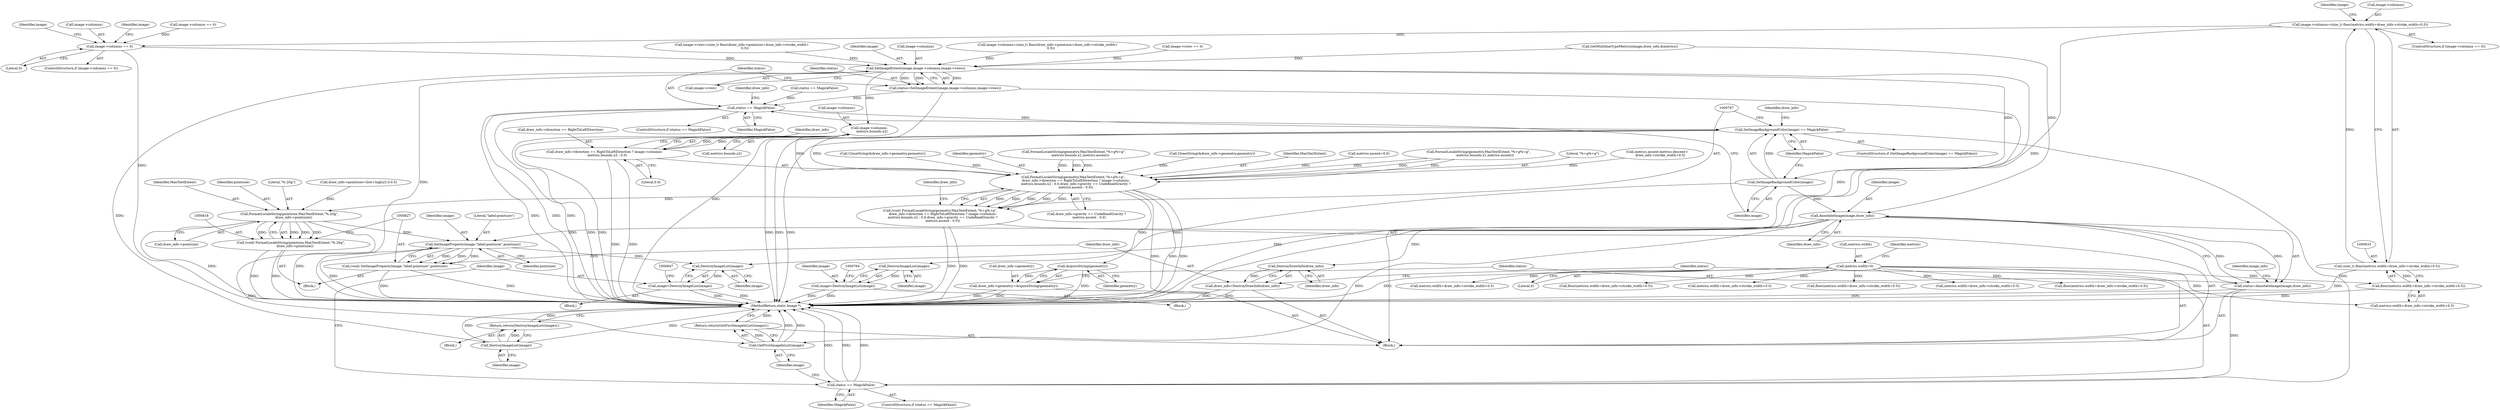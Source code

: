 digraph "0_ImageMagick_aeff00de228bc5a158c2a975ab47845d8a1db456_0@pointer" {
"1000628" [label="(Call,image->columns=(size_t) floor(metrics.width+draw_info->stroke_width+0.5))"];
"1000632" [label="(Call,(size_t) floor(metrics.width+draw_info->stroke_width+0.5))"];
"1000634" [label="(Call,floor(metrics.width+draw_info->stroke_width+0.5))"];
"1000200" [label="(Call,metrics.width=0)"];
"1000645" [label="(Call,image->columns == 0)"];
"1000716" [label="(Call,SetImageExtent(image,image->columns,image->rows))"];
"1000714" [label="(Call,status=SetImageExtent(image,image->columns,image->rows))"];
"1000725" [label="(Call,status == MagickFalse)"];
"1000743" [label="(Call,SetImageBackgroundColor(image) == MagickFalse)"];
"1000837" [label="(Call,status == MagickFalse)"];
"1000740" [label="(Call,DestroyImageList(image))"];
"1000739" [label="(Return,return(DestroyImageList(image));)"];
"1000744" [label="(Call,SetImageBackgroundColor(image))"];
"1000760" [label="(Call,DestroyImageList(image))"];
"1000758" [label="(Call,image=DestroyImageList(image))"];
"1000806" [label="(Call,AnnotateImage(image,draw_info))"];
"1000804" [label="(Call,status=AnnotateImage(image,draw_info))"];
"1000828" [label="(Call,SetImageProperty(image,\"label:pointsize\",pointsize))"];
"1000826" [label="(Call,(void) SetImageProperty(image,\"label:pointsize\",pointsize))"];
"1000843" [label="(Call,DestroyImageList(image))"];
"1000841" [label="(Call,image=DestroyImageList(image))"];
"1000850" [label="(Call,GetFirstImageInList(image))"];
"1000849" [label="(Return,return(GetFirstImageInList(image));)"];
"1000834" [label="(Call,DestroyDrawInfo(draw_info))"];
"1000832" [label="(Call,draw_info=DestroyDrawInfo(draw_info))"];
"1000778" [label="(Call,image->columns-\n     metrics.bounds.x2)"];
"1000768" [label="(Call,FormatLocaleString(geometry,MaxTextExtent,\"%+g%+g\",\n     draw_info->direction == RightToLeftDirection ? image->columns-\n     metrics.bounds.x2 : 0.0,draw_info->gravity == UndefinedGravity ?\n     metrics.ascent : 0.0))"];
"1000766" [label="(Call,(void) FormatLocaleString(geometry,MaxTextExtent,\"%+g%+g\",\n     draw_info->direction == RightToLeftDirection ? image->columns-\n     metrics.bounds.x2 : 0.0,draw_info->gravity == UndefinedGravity ?\n     metrics.ascent : 0.0))"];
"1000802" [label="(Call,AcquireString(geometry))"];
"1000798" [label="(Call,draw_info->geometry=AcquireString(geometry))"];
"1000819" [label="(Call,FormatLocaleString(pointsize,MaxTextExtent,\"%.20g\",\n        draw_info->pointsize))"];
"1000817" [label="(Call,(void) FormatLocaleString(pointsize,MaxTextExtent,\"%.20g\",\n        draw_info->pointsize))"];
"1000772" [label="(Call,draw_info->direction == RightToLeftDirection ? image->columns-\n     metrics.bounds.x2 : 0.0)"];
"1000714" [label="(Call,status=SetImageExtent(image,image->columns,image->rows))"];
"1000759" [label="(Identifier,image)"];
"1000693" [label="(Call,image->rows == 0)"];
"1000632" [label="(Call,(size_t) floor(metrics.width+draw_info->stroke_width+0.5))"];
"1000841" [label="(Call,image=DestroyImageList(image))"];
"1000478" [label="(Call,metrics.width+draw_info->stroke_width+0.5)"];
"1000839" [label="(Identifier,MagickFalse)"];
"1000740" [label="(Call,DestroyImageList(image))"];
"1000745" [label="(Identifier,image)"];
"1000768" [label="(Call,FormatLocaleString(geometry,MaxTextExtent,\"%+g%+g\",\n     draw_info->direction == RightToLeftDirection ? image->columns-\n     metrics.bounds.x2 : 0.0,draw_info->gravity == UndefinedGravity ?\n     metrics.ascent : 0.0))"];
"1000805" [label="(Identifier,status)"];
"1000594" [label="(Call,GetMultilineTypeMetrics(image,draw_info,&metrics))"];
"1000821" [label="(Identifier,MaxTextExtent)"];
"1000749" [label="(Identifier,draw_info)"];
"1000812" [label="(Identifier,image_info)"];
"1000766" [label="(Call,(void) FormatLocaleString(geometry,MaxTextExtent,\"%+g%+g\",\n     draw_info->direction == RightToLeftDirection ? image->columns-\n     metrics.bounds.x2 : 0.0,draw_info->gravity == UndefinedGravity ?\n     metrics.ascent : 0.0))"];
"1000477" [label="(Call,floor(metrics.width+draw_info->stroke_width+0.5))"];
"1000201" [label="(Call,metrics.width)"];
"1000727" [label="(Identifier,MagickFalse)"];
"1000726" [label="(Identifier,status)"];
"1000746" [label="(Identifier,MagickFalse)"];
"1000817" [label="(Call,(void) FormatLocaleString(pointsize,MaxTextExtent,\"%.20g\",\n        draw_info->pointsize))"];
"1000628" [label="(Call,image->columns=(size_t) floor(metrics.width+draw_info->stroke_width+0.5))"];
"1000652" [label="(Identifier,image)"];
"1000791" [label="(Identifier,draw_info)"];
"1000106" [label="(Block,)"];
"1000829" [label="(Identifier,image)"];
"1000646" [label="(Call,image->columns)"];
"1000773" [label="(Call,draw_info->direction == RightToLeftDirection)"];
"1000831" [label="(Identifier,pointsize)"];
"1000716" [label="(Call,SetImageExtent(image,image->columns,image->rows))"];
"1000802" [label="(Call,AcquireString(geometry))"];
"1000840" [label="(Block,)"];
"1000730" [label="(Identifier,draw_info)"];
"1000815" [label="(Block,)"];
"1000771" [label="(Literal,\"%+g%+g\")"];
"1000851" [label="(Identifier,image)"];
"1000338" [label="(Call,metrics.width+draw_info->stroke_width+0.5)"];
"1000787" [label="(Literal,0.0)"];
"1000635" [label="(Call,metrics.width+draw_info->stroke_width+0.5)"];
"1000820" [label="(Identifier,pointsize)"];
"1000758" [label="(Call,image=DestroyImageList(image))"];
"1000634" [label="(Call,floor(metrics.width+draw_info->stroke_width+0.5))"];
"1000460" [label="(Call,CloneString(&draw_info->geometry,geometry))"];
"1000742" [label="(ControlStructure,if (SetImageBackgroundColor(image) == MagickFalse))"];
"1000823" [label="(Call,draw_info->pointsize)"];
"1000698" [label="(Call,image->rows=(size_t) floor(draw_info->pointsize+draw_info->stroke_width+\n      0.5))"];
"1000669" [label="(Identifier,image)"];
"1000834" [label="(Call,DestroyDrawInfo(draw_info))"];
"1000743" [label="(Call,SetImageBackgroundColor(image) == MagickFalse)"];
"1000822" [label="(Literal,\"%.20g\")"];
"1000826" [label="(Call,(void) SetImageProperty(image,\"label:pointsize\",pointsize))"];
"1000622" [label="(ControlStructure,if (image->columns == 0))"];
"1000832" [label="(Call,draw_info=DestroyDrawInfo(draw_info))"];
"1000836" [label="(ControlStructure,if (status == MagickFalse))"];
"1000770" [label="(Identifier,MaxTextExtent)"];
"1000803" [label="(Identifier,geometry)"];
"1000747" [label="(Block,)"];
"1000772" [label="(Call,draw_info->direction == RightToLeftDirection ? image->columns-\n     metrics.bounds.x2 : 0.0)"];
"1000236" [label="(Call,floor(metrics.width+draw_info->stroke_width+0.5))"];
"1000808" [label="(Identifier,draw_info)"];
"1000623" [label="(Call,image->columns == 0)"];
"1000237" [label="(Call,metrics.width+draw_info->stroke_width+0.5)"];
"1000649" [label="(Literal,0)"];
"1000741" [label="(Identifier,image)"];
"1000715" [label="(Identifier,status)"];
"1000647" [label="(Identifier,image)"];
"1000843" [label="(Call,DestroyImageList(image))"];
"1000761" [label="(Identifier,image)"];
"1000788" [label="(Call,draw_info->gravity == UndefinedGravity ?\n     metrics.ascent : 0.0)"];
"1000804" [label="(Call,status=AnnotateImage(image,draw_info))"];
"1000724" [label="(ControlStructure,if (status == MagickFalse))"];
"1000782" [label="(Call,metrics.bounds.x2)"];
"1000800" [label="(Identifier,draw_info)"];
"1000204" [label="(Literal,0)"];
"1000844" [label="(Identifier,image)"];
"1000837" [label="(Call,status == MagickFalse)"];
"1000728" [label="(Block,)"];
"1000807" [label="(Identifier,image)"];
"1000717" [label="(Identifier,image)"];
"1000739" [label="(Return,return(DestroyImageList(image));)"];
"1000838" [label="(Identifier,status)"];
"1000850" [label="(Call,GetFirstImageInList(image))"];
"1000207" [label="(Identifier,metrics)"];
"1000721" [label="(Call,image->rows)"];
"1000205" [label="(Call,metrics.ascent=0.0)"];
"1000581" [label="(Call,draw_info->pointsize=(low+high)/2.0-0.5)"];
"1000744" [label="(Call,SetImageBackgroundColor(image))"];
"1000828" [label="(Call,SetImageProperty(image,\"label:pointsize\",pointsize))"];
"1000806" [label="(Call,AnnotateImage(image,draw_info))"];
"1000718" [label="(Call,image->columns)"];
"1000833" [label="(Identifier,draw_info)"];
"1000760" [label="(Call,DestroyImageList(image))"];
"1000439" [label="(Call,FormatLocaleString(geometry,MaxTextExtent,\"%+g%+g\",\n            -metrics.bounds.x1,metrics.ascent))"];
"1000679" [label="(Call,metrics.ascent-metrics.descent+\n      draw_info->stroke_width+0.5)"];
"1000644" [label="(ControlStructure,if (image->columns == 0))"];
"1000778" [label="(Call,image->columns-\n     metrics.bounds.x2)"];
"1000798" [label="(Call,draw_info->geometry=AcquireString(geometry))"];
"1000320" [label="(Call,CloneString(&draw_info->geometry,geometry))"];
"1000849" [label="(Return,return(GetFirstImageInList(image));)"];
"1000650" [label="(Call,image->columns=(size_t) floor(draw_info->pointsize+draw_info->stroke_width+\n      0.5))"];
"1000779" [label="(Call,image->columns)"];
"1000830" [label="(Literal,\"label:pointsize\")"];
"1000852" [label="(MethodReturn,static Image *)"];
"1000799" [label="(Call,draw_info->geometry)"];
"1000769" [label="(Identifier,geometry)"];
"1000835" [label="(Identifier,draw_info)"];
"1000299" [label="(Call,FormatLocaleString(geometry,MaxTextExtent,\"%+g%+g\",\n            -metrics.bounds.x1,metrics.ascent))"];
"1000819" [label="(Call,FormatLocaleString(pointsize,MaxTextExtent,\"%.20g\",\n        draw_info->pointsize))"];
"1000842" [label="(Identifier,image)"];
"1000600" [label="(Call,status == MagickFalse)"];
"1000200" [label="(Call,metrics.width=0)"];
"1000645" [label="(Call,image->columns == 0)"];
"1000629" [label="(Call,image->columns)"];
"1000337" [label="(Call,floor(metrics.width+draw_info->stroke_width+0.5))"];
"1000725" [label="(Call,status == MagickFalse)"];
"1000628" -> "1000622"  [label="AST: "];
"1000628" -> "1000632"  [label="CFG: "];
"1000629" -> "1000628"  [label="AST: "];
"1000632" -> "1000628"  [label="AST: "];
"1000647" -> "1000628"  [label="CFG: "];
"1000628" -> "1000852"  [label="DDG: "];
"1000632" -> "1000628"  [label="DDG: "];
"1000628" -> "1000645"  [label="DDG: "];
"1000632" -> "1000634"  [label="CFG: "];
"1000633" -> "1000632"  [label="AST: "];
"1000634" -> "1000632"  [label="AST: "];
"1000632" -> "1000852"  [label="DDG: "];
"1000634" -> "1000632"  [label="DDG: "];
"1000634" -> "1000635"  [label="CFG: "];
"1000635" -> "1000634"  [label="AST: "];
"1000634" -> "1000852"  [label="DDG: "];
"1000200" -> "1000634"  [label="DDG: "];
"1000200" -> "1000106"  [label="AST: "];
"1000200" -> "1000204"  [label="CFG: "];
"1000201" -> "1000200"  [label="AST: "];
"1000204" -> "1000200"  [label="AST: "];
"1000207" -> "1000200"  [label="CFG: "];
"1000200" -> "1000852"  [label="DDG: "];
"1000200" -> "1000236"  [label="DDG: "];
"1000200" -> "1000237"  [label="DDG: "];
"1000200" -> "1000337"  [label="DDG: "];
"1000200" -> "1000338"  [label="DDG: "];
"1000200" -> "1000477"  [label="DDG: "];
"1000200" -> "1000478"  [label="DDG: "];
"1000200" -> "1000635"  [label="DDG: "];
"1000645" -> "1000644"  [label="AST: "];
"1000645" -> "1000649"  [label="CFG: "];
"1000646" -> "1000645"  [label="AST: "];
"1000649" -> "1000645"  [label="AST: "];
"1000652" -> "1000645"  [label="CFG: "];
"1000669" -> "1000645"  [label="CFG: "];
"1000645" -> "1000852"  [label="DDG: "];
"1000623" -> "1000645"  [label="DDG: "];
"1000645" -> "1000716"  [label="DDG: "];
"1000716" -> "1000714"  [label="AST: "];
"1000716" -> "1000721"  [label="CFG: "];
"1000717" -> "1000716"  [label="AST: "];
"1000718" -> "1000716"  [label="AST: "];
"1000721" -> "1000716"  [label="AST: "];
"1000714" -> "1000716"  [label="CFG: "];
"1000716" -> "1000852"  [label="DDG: "];
"1000716" -> "1000852"  [label="DDG: "];
"1000716" -> "1000714"  [label="DDG: "];
"1000716" -> "1000714"  [label="DDG: "];
"1000716" -> "1000714"  [label="DDG: "];
"1000594" -> "1000716"  [label="DDG: "];
"1000650" -> "1000716"  [label="DDG: "];
"1000698" -> "1000716"  [label="DDG: "];
"1000693" -> "1000716"  [label="DDG: "];
"1000716" -> "1000740"  [label="DDG: "];
"1000716" -> "1000744"  [label="DDG: "];
"1000716" -> "1000778"  [label="DDG: "];
"1000714" -> "1000106"  [label="AST: "];
"1000715" -> "1000714"  [label="AST: "];
"1000726" -> "1000714"  [label="CFG: "];
"1000714" -> "1000852"  [label="DDG: "];
"1000714" -> "1000725"  [label="DDG: "];
"1000725" -> "1000724"  [label="AST: "];
"1000725" -> "1000727"  [label="CFG: "];
"1000726" -> "1000725"  [label="AST: "];
"1000727" -> "1000725"  [label="AST: "];
"1000730" -> "1000725"  [label="CFG: "];
"1000745" -> "1000725"  [label="CFG: "];
"1000725" -> "1000852"  [label="DDG: "];
"1000725" -> "1000852"  [label="DDG: "];
"1000725" -> "1000852"  [label="DDG: "];
"1000600" -> "1000725"  [label="DDG: "];
"1000725" -> "1000743"  [label="DDG: "];
"1000743" -> "1000742"  [label="AST: "];
"1000743" -> "1000746"  [label="CFG: "];
"1000744" -> "1000743"  [label="AST: "];
"1000746" -> "1000743"  [label="AST: "];
"1000749" -> "1000743"  [label="CFG: "];
"1000767" -> "1000743"  [label="CFG: "];
"1000743" -> "1000852"  [label="DDG: "];
"1000743" -> "1000852"  [label="DDG: "];
"1000743" -> "1000852"  [label="DDG: "];
"1000744" -> "1000743"  [label="DDG: "];
"1000743" -> "1000837"  [label="DDG: "];
"1000837" -> "1000836"  [label="AST: "];
"1000837" -> "1000839"  [label="CFG: "];
"1000838" -> "1000837"  [label="AST: "];
"1000839" -> "1000837"  [label="AST: "];
"1000842" -> "1000837"  [label="CFG: "];
"1000851" -> "1000837"  [label="CFG: "];
"1000837" -> "1000852"  [label="DDG: "];
"1000837" -> "1000852"  [label="DDG: "];
"1000837" -> "1000852"  [label="DDG: "];
"1000804" -> "1000837"  [label="DDG: "];
"1000740" -> "1000739"  [label="AST: "];
"1000740" -> "1000741"  [label="CFG: "];
"1000741" -> "1000740"  [label="AST: "];
"1000739" -> "1000740"  [label="CFG: "];
"1000740" -> "1000852"  [label="DDG: "];
"1000740" -> "1000852"  [label="DDG: "];
"1000740" -> "1000739"  [label="DDG: "];
"1000739" -> "1000728"  [label="AST: "];
"1000852" -> "1000739"  [label="CFG: "];
"1000739" -> "1000852"  [label="DDG: "];
"1000744" -> "1000745"  [label="CFG: "];
"1000745" -> "1000744"  [label="AST: "];
"1000746" -> "1000744"  [label="CFG: "];
"1000744" -> "1000760"  [label="DDG: "];
"1000744" -> "1000806"  [label="DDG: "];
"1000760" -> "1000758"  [label="AST: "];
"1000760" -> "1000761"  [label="CFG: "];
"1000761" -> "1000760"  [label="AST: "];
"1000758" -> "1000760"  [label="CFG: "];
"1000760" -> "1000758"  [label="DDG: "];
"1000758" -> "1000747"  [label="AST: "];
"1000759" -> "1000758"  [label="AST: "];
"1000764" -> "1000758"  [label="CFG: "];
"1000758" -> "1000852"  [label="DDG: "];
"1000758" -> "1000852"  [label="DDG: "];
"1000806" -> "1000804"  [label="AST: "];
"1000806" -> "1000808"  [label="CFG: "];
"1000807" -> "1000806"  [label="AST: "];
"1000808" -> "1000806"  [label="AST: "];
"1000804" -> "1000806"  [label="CFG: "];
"1000806" -> "1000804"  [label="DDG: "];
"1000806" -> "1000804"  [label="DDG: "];
"1000594" -> "1000806"  [label="DDG: "];
"1000806" -> "1000828"  [label="DDG: "];
"1000806" -> "1000834"  [label="DDG: "];
"1000806" -> "1000843"  [label="DDG: "];
"1000806" -> "1000850"  [label="DDG: "];
"1000804" -> "1000106"  [label="AST: "];
"1000805" -> "1000804"  [label="AST: "];
"1000812" -> "1000804"  [label="CFG: "];
"1000804" -> "1000852"  [label="DDG: "];
"1000828" -> "1000826"  [label="AST: "];
"1000828" -> "1000831"  [label="CFG: "];
"1000829" -> "1000828"  [label="AST: "];
"1000830" -> "1000828"  [label="AST: "];
"1000831" -> "1000828"  [label="AST: "];
"1000826" -> "1000828"  [label="CFG: "];
"1000828" -> "1000852"  [label="DDG: "];
"1000828" -> "1000826"  [label="DDG: "];
"1000828" -> "1000826"  [label="DDG: "];
"1000828" -> "1000826"  [label="DDG: "];
"1000819" -> "1000828"  [label="DDG: "];
"1000828" -> "1000843"  [label="DDG: "];
"1000828" -> "1000850"  [label="DDG: "];
"1000826" -> "1000815"  [label="AST: "];
"1000827" -> "1000826"  [label="AST: "];
"1000833" -> "1000826"  [label="CFG: "];
"1000826" -> "1000852"  [label="DDG: "];
"1000826" -> "1000852"  [label="DDG: "];
"1000843" -> "1000841"  [label="AST: "];
"1000843" -> "1000844"  [label="CFG: "];
"1000844" -> "1000843"  [label="AST: "];
"1000841" -> "1000843"  [label="CFG: "];
"1000843" -> "1000841"  [label="DDG: "];
"1000841" -> "1000840"  [label="AST: "];
"1000842" -> "1000841"  [label="AST: "];
"1000847" -> "1000841"  [label="CFG: "];
"1000841" -> "1000852"  [label="DDG: "];
"1000841" -> "1000852"  [label="DDG: "];
"1000850" -> "1000849"  [label="AST: "];
"1000850" -> "1000851"  [label="CFG: "];
"1000851" -> "1000850"  [label="AST: "];
"1000849" -> "1000850"  [label="CFG: "];
"1000850" -> "1000852"  [label="DDG: "];
"1000850" -> "1000852"  [label="DDG: "];
"1000850" -> "1000849"  [label="DDG: "];
"1000849" -> "1000106"  [label="AST: "];
"1000852" -> "1000849"  [label="CFG: "];
"1000849" -> "1000852"  [label="DDG: "];
"1000834" -> "1000832"  [label="AST: "];
"1000834" -> "1000835"  [label="CFG: "];
"1000835" -> "1000834"  [label="AST: "];
"1000832" -> "1000834"  [label="CFG: "];
"1000834" -> "1000832"  [label="DDG: "];
"1000832" -> "1000106"  [label="AST: "];
"1000833" -> "1000832"  [label="AST: "];
"1000838" -> "1000832"  [label="CFG: "];
"1000832" -> "1000852"  [label="DDG: "];
"1000832" -> "1000852"  [label="DDG: "];
"1000778" -> "1000772"  [label="AST: "];
"1000778" -> "1000782"  [label="CFG: "];
"1000779" -> "1000778"  [label="AST: "];
"1000782" -> "1000778"  [label="AST: "];
"1000772" -> "1000778"  [label="CFG: "];
"1000778" -> "1000852"  [label="DDG: "];
"1000778" -> "1000852"  [label="DDG: "];
"1000778" -> "1000768"  [label="DDG: "];
"1000778" -> "1000768"  [label="DDG: "];
"1000778" -> "1000772"  [label="DDG: "];
"1000778" -> "1000772"  [label="DDG: "];
"1000768" -> "1000766"  [label="AST: "];
"1000768" -> "1000788"  [label="CFG: "];
"1000769" -> "1000768"  [label="AST: "];
"1000770" -> "1000768"  [label="AST: "];
"1000771" -> "1000768"  [label="AST: "];
"1000772" -> "1000768"  [label="AST: "];
"1000788" -> "1000768"  [label="AST: "];
"1000766" -> "1000768"  [label="CFG: "];
"1000768" -> "1000852"  [label="DDG: "];
"1000768" -> "1000852"  [label="DDG: "];
"1000768" -> "1000852"  [label="DDG: "];
"1000768" -> "1000766"  [label="DDG: "];
"1000768" -> "1000766"  [label="DDG: "];
"1000768" -> "1000766"  [label="DDG: "];
"1000768" -> "1000766"  [label="DDG: "];
"1000768" -> "1000766"  [label="DDG: "];
"1000460" -> "1000768"  [label="DDG: "];
"1000439" -> "1000768"  [label="DDG: "];
"1000439" -> "1000768"  [label="DDG: "];
"1000439" -> "1000768"  [label="DDG: "];
"1000299" -> "1000768"  [label="DDG: "];
"1000299" -> "1000768"  [label="DDG: "];
"1000299" -> "1000768"  [label="DDG: "];
"1000320" -> "1000768"  [label="DDG: "];
"1000679" -> "1000768"  [label="DDG: "];
"1000205" -> "1000768"  [label="DDG: "];
"1000768" -> "1000802"  [label="DDG: "];
"1000768" -> "1000819"  [label="DDG: "];
"1000766" -> "1000106"  [label="AST: "];
"1000767" -> "1000766"  [label="AST: "];
"1000800" -> "1000766"  [label="CFG: "];
"1000766" -> "1000852"  [label="DDG: "];
"1000766" -> "1000852"  [label="DDG: "];
"1000802" -> "1000798"  [label="AST: "];
"1000802" -> "1000803"  [label="CFG: "];
"1000803" -> "1000802"  [label="AST: "];
"1000798" -> "1000802"  [label="CFG: "];
"1000802" -> "1000852"  [label="DDG: "];
"1000802" -> "1000798"  [label="DDG: "];
"1000798" -> "1000106"  [label="AST: "];
"1000799" -> "1000798"  [label="AST: "];
"1000805" -> "1000798"  [label="CFG: "];
"1000798" -> "1000852"  [label="DDG: "];
"1000798" -> "1000852"  [label="DDG: "];
"1000819" -> "1000817"  [label="AST: "];
"1000819" -> "1000823"  [label="CFG: "];
"1000820" -> "1000819"  [label="AST: "];
"1000821" -> "1000819"  [label="AST: "];
"1000822" -> "1000819"  [label="AST: "];
"1000823" -> "1000819"  [label="AST: "];
"1000817" -> "1000819"  [label="CFG: "];
"1000819" -> "1000852"  [label="DDG: "];
"1000819" -> "1000852"  [label="DDG: "];
"1000819" -> "1000817"  [label="DDG: "];
"1000819" -> "1000817"  [label="DDG: "];
"1000819" -> "1000817"  [label="DDG: "];
"1000819" -> "1000817"  [label="DDG: "];
"1000581" -> "1000819"  [label="DDG: "];
"1000817" -> "1000815"  [label="AST: "];
"1000818" -> "1000817"  [label="AST: "];
"1000827" -> "1000817"  [label="CFG: "];
"1000817" -> "1000852"  [label="DDG: "];
"1000817" -> "1000852"  [label="DDG: "];
"1000772" -> "1000787"  [label="CFG: "];
"1000773" -> "1000772"  [label="AST: "];
"1000787" -> "1000772"  [label="AST: "];
"1000791" -> "1000772"  [label="CFG: "];
"1000772" -> "1000852"  [label="DDG: "];
"1000772" -> "1000852"  [label="DDG: "];
}
